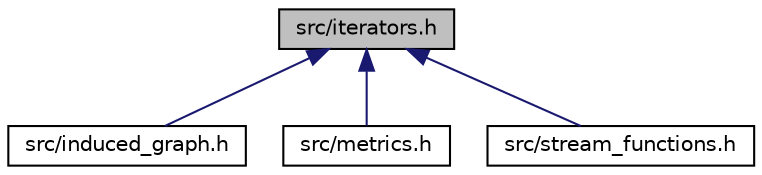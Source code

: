 digraph "src/iterators.h"
{
 // LATEX_PDF_SIZE
  edge [fontname="Helvetica",fontsize="10",labelfontname="Helvetica",labelfontsize="10"];
  node [fontname="Helvetica",fontsize="10",shape=record];
  Node1 [label="src/iterators.h",height=0.2,width=0.4,color="black", fillcolor="grey75", style="filled", fontcolor="black",tooltip="Iterators over nodes, links and time intervals."];
  Node1 -> Node2 [dir="back",color="midnightblue",fontsize="10",style="solid"];
  Node2 [label="src/induced_graph.h",height=0.2,width=0.4,color="black", fillcolor="white", style="filled",URL="$induced__graph_8h.html",tooltip="Functions to get the nodes and links present at a given time in a StreamGraph."];
  Node1 -> Node3 [dir="back",color="midnightblue",fontsize="10",style="solid"];
  Node3 [label="src/metrics.h",height=0.2,width=0.4,color="black", fillcolor="white", style="filled",URL="$metrics_8h.html",tooltip="Functions to compute metrics on a Stream."];
  Node1 -> Node4 [dir="back",color="midnightblue",fontsize="10",style="solid"];
  Node4 [label="src/stream_functions.h",height=0.2,width=0.4,color="black", fillcolor="white", style="filled",URL="$stream__functions_8h_source.html",tooltip=" "];
}
